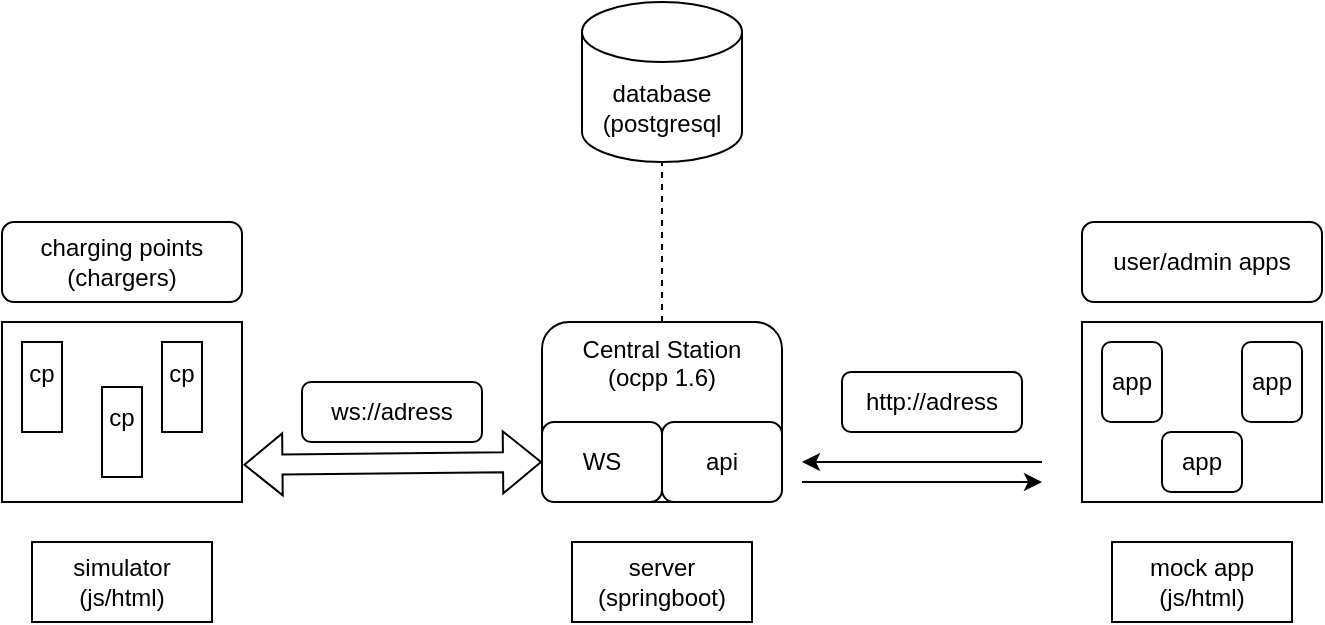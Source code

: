 <mxfile version="22.0.1" type="github">
  <diagram name="Page-1" id="sOd9fzR-GMDbQcMOZskv">
    <mxGraphModel dx="939" dy="539" grid="1" gridSize="10" guides="1" tooltips="1" connect="1" arrows="1" fold="1" page="1" pageScale="1" pageWidth="850" pageHeight="1100" math="0" shadow="0">
      <root>
        <mxCell id="0" />
        <mxCell id="1" parent="0" />
        <mxCell id="nBuxkpFvrk75a08uZB1G-1" value="Central Station&lt;br&gt;(ocpp 1.6)" style="rounded=1;whiteSpace=wrap;html=1;verticalAlign=top;" parent="1" vertex="1">
          <mxGeometry x="450" y="380" width="120" height="90" as="geometry" />
        </mxCell>
        <mxCell id="nBuxkpFvrk75a08uZB1G-3" value="api" style="rounded=1;whiteSpace=wrap;html=1;verticalAlign=middle;" parent="1" vertex="1">
          <mxGeometry x="510" y="430" width="60" height="40" as="geometry" />
        </mxCell>
        <mxCell id="nBuxkpFvrk75a08uZB1G-4" value="WS" style="rounded=1;whiteSpace=wrap;html=1;verticalAlign=middle;" parent="1" vertex="1">
          <mxGeometry x="450" y="430" width="60" height="40" as="geometry" />
        </mxCell>
        <mxCell id="nBuxkpFvrk75a08uZB1G-5" value="" style="rounded=0;whiteSpace=wrap;html=1;" parent="1" vertex="1">
          <mxGeometry x="180" y="380" width="120" height="90" as="geometry" />
        </mxCell>
        <mxCell id="nBuxkpFvrk75a08uZB1G-7" value="&lt;div&gt;cp&lt;/div&gt;&lt;div&gt;&lt;br&gt;&lt;/div&gt;" style="rounded=0;whiteSpace=wrap;html=1;" parent="1" vertex="1">
          <mxGeometry x="260" y="390" width="20" height="45" as="geometry" />
        </mxCell>
        <mxCell id="nBuxkpFvrk75a08uZB1G-8" value="&lt;div&gt;cp&lt;/div&gt;&lt;div&gt;&lt;br&gt;&lt;/div&gt;" style="rounded=0;whiteSpace=wrap;html=1;" parent="1" vertex="1">
          <mxGeometry x="190" y="390" width="20" height="45" as="geometry" />
        </mxCell>
        <mxCell id="nBuxkpFvrk75a08uZB1G-9" value="&lt;div&gt;cp&lt;/div&gt;&lt;div&gt;&lt;br&gt;&lt;/div&gt;" style="rounded=0;whiteSpace=wrap;html=1;" parent="1" vertex="1">
          <mxGeometry x="230" y="412.5" width="20" height="45" as="geometry" />
        </mxCell>
        <mxCell id="nBuxkpFvrk75a08uZB1G-10" value="" style="shape=flexArrow;endArrow=classic;startArrow=classic;html=1;rounded=0;entryX=0;entryY=0.5;entryDx=0;entryDy=0;exitX=1.006;exitY=0.793;exitDx=0;exitDy=0;exitPerimeter=0;" parent="1" source="nBuxkpFvrk75a08uZB1G-5" target="nBuxkpFvrk75a08uZB1G-4" edge="1">
          <mxGeometry width="100" height="100" relative="1" as="geometry">
            <mxPoint x="310" y="450" as="sourcePoint" />
            <mxPoint x="440" y="430" as="targetPoint" />
          </mxGeometry>
        </mxCell>
        <mxCell id="nBuxkpFvrk75a08uZB1G-14" value="http://adress" style="rounded=1;whiteSpace=wrap;html=1;" parent="1" vertex="1">
          <mxGeometry x="600" y="405" width="90" height="30" as="geometry" />
        </mxCell>
        <mxCell id="nBuxkpFvrk75a08uZB1G-17" value="ws://adress" style="rounded=1;whiteSpace=wrap;html=1;" parent="1" vertex="1">
          <mxGeometry x="330" y="410" width="90" height="30" as="geometry" />
        </mxCell>
        <mxCell id="nBuxkpFvrk75a08uZB1G-19" value="" style="rounded=0;whiteSpace=wrap;html=1;" parent="1" vertex="1">
          <mxGeometry x="720" y="380" width="120" height="90" as="geometry" />
        </mxCell>
        <mxCell id="nBuxkpFvrk75a08uZB1G-27" value="&lt;div&gt;app&lt;/div&gt;" style="rounded=1;whiteSpace=wrap;html=1;" parent="1" vertex="1">
          <mxGeometry x="730" y="390" width="30" height="40" as="geometry" />
        </mxCell>
        <mxCell id="nBuxkpFvrk75a08uZB1G-28" value="&lt;div&gt;app&lt;/div&gt;" style="rounded=1;whiteSpace=wrap;html=1;direction=south;" parent="1" vertex="1">
          <mxGeometry x="760" y="435" width="40" height="30" as="geometry" />
        </mxCell>
        <mxCell id="nBuxkpFvrk75a08uZB1G-29" value="&lt;div&gt;app&lt;/div&gt;" style="rounded=1;whiteSpace=wrap;html=1;" parent="1" vertex="1">
          <mxGeometry x="800" y="390" width="30" height="40" as="geometry" />
        </mxCell>
        <mxCell id="nBuxkpFvrk75a08uZB1G-30" value="&lt;div&gt;charging points&lt;/div&gt;&lt;div&gt;(chargers)&lt;br&gt;&lt;/div&gt;" style="rounded=1;whiteSpace=wrap;html=1;" parent="1" vertex="1">
          <mxGeometry x="180" y="330" width="120" height="40" as="geometry" />
        </mxCell>
        <mxCell id="nBuxkpFvrk75a08uZB1G-31" value="user/admin apps" style="rounded=1;whiteSpace=wrap;html=1;" parent="1" vertex="1">
          <mxGeometry x="720" y="330" width="120" height="40" as="geometry" />
        </mxCell>
        <mxCell id="nBuxkpFvrk75a08uZB1G-33" value="&lt;div&gt;server&lt;br&gt;(springboot)&lt;br&gt;&lt;/div&gt;" style="rounded=0;whiteSpace=wrap;html=1;" parent="1" vertex="1">
          <mxGeometry x="465" y="490" width="90" height="40" as="geometry" />
        </mxCell>
        <mxCell id="nBuxkpFvrk75a08uZB1G-34" value="&lt;div&gt;simulator&lt;br&gt;(js/html)&lt;br&gt;&lt;/div&gt;" style="rounded=0;whiteSpace=wrap;html=1;" parent="1" vertex="1">
          <mxGeometry x="195" y="490" width="90" height="40" as="geometry" />
        </mxCell>
        <mxCell id="nBuxkpFvrk75a08uZB1G-35" value="&lt;div&gt;mock app&lt;/div&gt;&lt;div&gt;(js/html)&lt;/div&gt;" style="rounded=0;whiteSpace=wrap;html=1;" parent="1" vertex="1">
          <mxGeometry x="735" y="490" width="90" height="40" as="geometry" />
        </mxCell>
        <mxCell id="nBuxkpFvrk75a08uZB1G-36" value="&lt;div&gt;database&lt;/div&gt;&lt;div&gt;(postgresql&lt;br&gt;&lt;/div&gt;" style="shape=cylinder3;whiteSpace=wrap;html=1;boundedLbl=1;backgroundOutline=1;size=15;" parent="1" vertex="1">
          <mxGeometry x="470" y="220" width="80" height="80" as="geometry" />
        </mxCell>
        <mxCell id="nBuxkpFvrk75a08uZB1G-37" value="" style="endArrow=classic;html=1;rounded=0;" parent="1" edge="1">
          <mxGeometry width="50" height="50" relative="1" as="geometry">
            <mxPoint x="700" y="450" as="sourcePoint" />
            <mxPoint x="580" y="450" as="targetPoint" />
          </mxGeometry>
        </mxCell>
        <mxCell id="nBuxkpFvrk75a08uZB1G-38" value="" style="endArrow=classic;html=1;rounded=0;" parent="1" edge="1">
          <mxGeometry width="50" height="50" relative="1" as="geometry">
            <mxPoint x="580" y="460" as="sourcePoint" />
            <mxPoint x="700" y="460" as="targetPoint" />
          </mxGeometry>
        </mxCell>
        <mxCell id="7q7vGCsFoiIL-1WahQ8g-2" value="" style="endArrow=none;dashed=1;html=1;rounded=0;entryX=0.5;entryY=1;entryDx=0;entryDy=0;entryPerimeter=0;" edge="1" parent="1" target="nBuxkpFvrk75a08uZB1G-36">
          <mxGeometry width="50" height="50" relative="1" as="geometry">
            <mxPoint x="510" y="380" as="sourcePoint" />
            <mxPoint x="560" y="330" as="targetPoint" />
          </mxGeometry>
        </mxCell>
      </root>
    </mxGraphModel>
  </diagram>
</mxfile>
